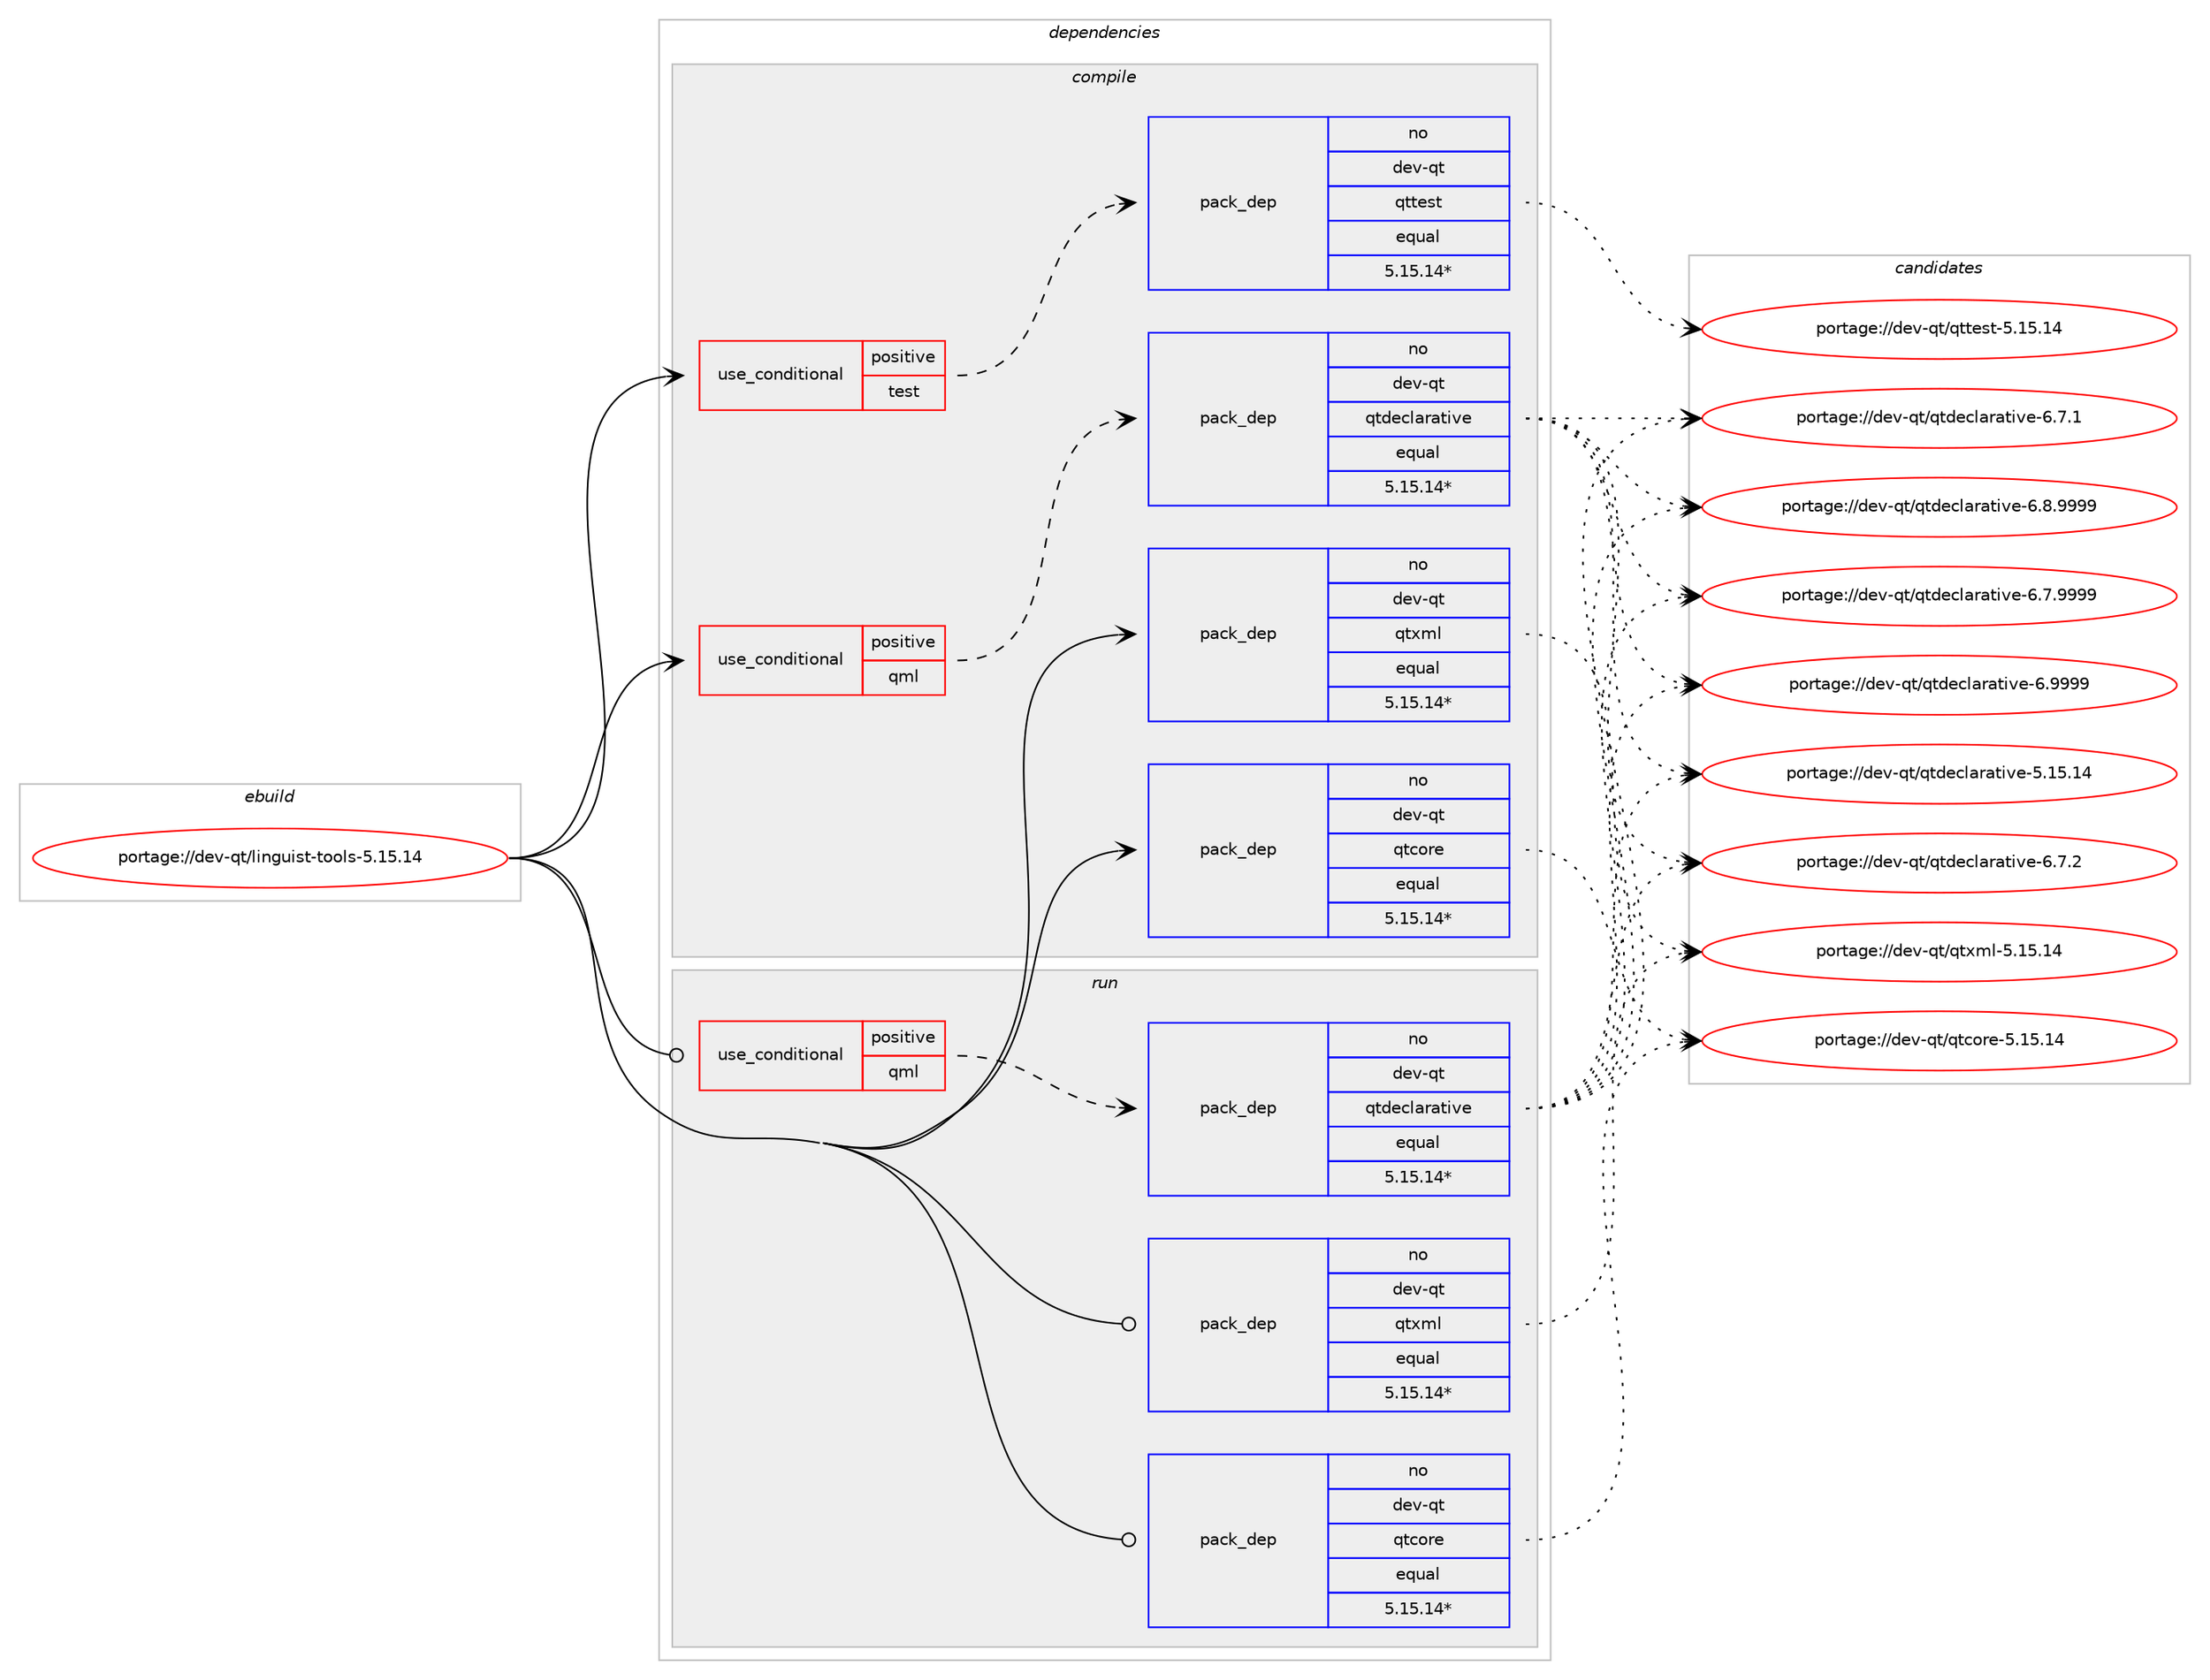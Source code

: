 digraph prolog {

# *************
# Graph options
# *************

newrank=true;
concentrate=true;
compound=true;
graph [rankdir=LR,fontname=Helvetica,fontsize=10,ranksep=1.5];#, ranksep=2.5, nodesep=0.2];
edge  [arrowhead=vee];
node  [fontname=Helvetica,fontsize=10];

# **********
# The ebuild
# **********

subgraph cluster_leftcol {
color=gray;
rank=same;
label=<<i>ebuild</i>>;
id [label="portage://dev-qt/linguist-tools-5.15.14", color=red, width=4, href="../dev-qt/linguist-tools-5.15.14.svg"];
}

# ****************
# The dependencies
# ****************

subgraph cluster_midcol {
color=gray;
label=<<i>dependencies</i>>;
subgraph cluster_compile {
fillcolor="#eeeeee";
style=filled;
label=<<i>compile</i>>;
subgraph cond40198 {
dependency84563 [label=<<TABLE BORDER="0" CELLBORDER="1" CELLSPACING="0" CELLPADDING="4"><TR><TD ROWSPAN="3" CELLPADDING="10">use_conditional</TD></TR><TR><TD>positive</TD></TR><TR><TD>qml</TD></TR></TABLE>>, shape=none, color=red];
subgraph pack43125 {
dependency84564 [label=<<TABLE BORDER="0" CELLBORDER="1" CELLSPACING="0" CELLPADDING="4" WIDTH="220"><TR><TD ROWSPAN="6" CELLPADDING="30">pack_dep</TD></TR><TR><TD WIDTH="110">no</TD></TR><TR><TD>dev-qt</TD></TR><TR><TD>qtdeclarative</TD></TR><TR><TD>equal</TD></TR><TR><TD>5.15.14*</TD></TR></TABLE>>, shape=none, color=blue];
}
dependency84563:e -> dependency84564:w [weight=20,style="dashed",arrowhead="vee"];
}
id:e -> dependency84563:w [weight=20,style="solid",arrowhead="vee"];
subgraph cond40199 {
dependency84565 [label=<<TABLE BORDER="0" CELLBORDER="1" CELLSPACING="0" CELLPADDING="4"><TR><TD ROWSPAN="3" CELLPADDING="10">use_conditional</TD></TR><TR><TD>positive</TD></TR><TR><TD>test</TD></TR></TABLE>>, shape=none, color=red];
subgraph pack43126 {
dependency84566 [label=<<TABLE BORDER="0" CELLBORDER="1" CELLSPACING="0" CELLPADDING="4" WIDTH="220"><TR><TD ROWSPAN="6" CELLPADDING="30">pack_dep</TD></TR><TR><TD WIDTH="110">no</TD></TR><TR><TD>dev-qt</TD></TR><TR><TD>qttest</TD></TR><TR><TD>equal</TD></TR><TR><TD>5.15.14*</TD></TR></TABLE>>, shape=none, color=blue];
}
dependency84565:e -> dependency84566:w [weight=20,style="dashed",arrowhead="vee"];
}
id:e -> dependency84565:w [weight=20,style="solid",arrowhead="vee"];
subgraph pack43127 {
dependency84567 [label=<<TABLE BORDER="0" CELLBORDER="1" CELLSPACING="0" CELLPADDING="4" WIDTH="220"><TR><TD ROWSPAN="6" CELLPADDING="30">pack_dep</TD></TR><TR><TD WIDTH="110">no</TD></TR><TR><TD>dev-qt</TD></TR><TR><TD>qtcore</TD></TR><TR><TD>equal</TD></TR><TR><TD>5.15.14*</TD></TR></TABLE>>, shape=none, color=blue];
}
id:e -> dependency84567:w [weight=20,style="solid",arrowhead="vee"];
subgraph pack43128 {
dependency84568 [label=<<TABLE BORDER="0" CELLBORDER="1" CELLSPACING="0" CELLPADDING="4" WIDTH="220"><TR><TD ROWSPAN="6" CELLPADDING="30">pack_dep</TD></TR><TR><TD WIDTH="110">no</TD></TR><TR><TD>dev-qt</TD></TR><TR><TD>qtxml</TD></TR><TR><TD>equal</TD></TR><TR><TD>5.15.14*</TD></TR></TABLE>>, shape=none, color=blue];
}
id:e -> dependency84568:w [weight=20,style="solid",arrowhead="vee"];
}
subgraph cluster_compileandrun {
fillcolor="#eeeeee";
style=filled;
label=<<i>compile and run</i>>;
}
subgraph cluster_run {
fillcolor="#eeeeee";
style=filled;
label=<<i>run</i>>;
subgraph cond40200 {
dependency84569 [label=<<TABLE BORDER="0" CELLBORDER="1" CELLSPACING="0" CELLPADDING="4"><TR><TD ROWSPAN="3" CELLPADDING="10">use_conditional</TD></TR><TR><TD>positive</TD></TR><TR><TD>qml</TD></TR></TABLE>>, shape=none, color=red];
subgraph pack43129 {
dependency84570 [label=<<TABLE BORDER="0" CELLBORDER="1" CELLSPACING="0" CELLPADDING="4" WIDTH="220"><TR><TD ROWSPAN="6" CELLPADDING="30">pack_dep</TD></TR><TR><TD WIDTH="110">no</TD></TR><TR><TD>dev-qt</TD></TR><TR><TD>qtdeclarative</TD></TR><TR><TD>equal</TD></TR><TR><TD>5.15.14*</TD></TR></TABLE>>, shape=none, color=blue];
}
dependency84569:e -> dependency84570:w [weight=20,style="dashed",arrowhead="vee"];
}
id:e -> dependency84569:w [weight=20,style="solid",arrowhead="odot"];
subgraph pack43130 {
dependency84571 [label=<<TABLE BORDER="0" CELLBORDER="1" CELLSPACING="0" CELLPADDING="4" WIDTH="220"><TR><TD ROWSPAN="6" CELLPADDING="30">pack_dep</TD></TR><TR><TD WIDTH="110">no</TD></TR><TR><TD>dev-qt</TD></TR><TR><TD>qtcore</TD></TR><TR><TD>equal</TD></TR><TR><TD>5.15.14*</TD></TR></TABLE>>, shape=none, color=blue];
}
id:e -> dependency84571:w [weight=20,style="solid",arrowhead="odot"];
subgraph pack43131 {
dependency84572 [label=<<TABLE BORDER="0" CELLBORDER="1" CELLSPACING="0" CELLPADDING="4" WIDTH="220"><TR><TD ROWSPAN="6" CELLPADDING="30">pack_dep</TD></TR><TR><TD WIDTH="110">no</TD></TR><TR><TD>dev-qt</TD></TR><TR><TD>qtxml</TD></TR><TR><TD>equal</TD></TR><TR><TD>5.15.14*</TD></TR></TABLE>>, shape=none, color=blue];
}
id:e -> dependency84572:w [weight=20,style="solid",arrowhead="odot"];
}
}

# **************
# The candidates
# **************

subgraph cluster_choices {
rank=same;
color=gray;
label=<<i>candidates</i>>;

subgraph choice43125 {
color=black;
nodesep=1;
choice10010111845113116471131161001019910897114971161051181014553464953464952 [label="portage://dev-qt/qtdeclarative-5.15.14", color=red, width=4,href="../dev-qt/qtdeclarative-5.15.14.svg"];
choice1001011184511311647113116100101991089711497116105118101455446554649 [label="portage://dev-qt/qtdeclarative-6.7.1", color=red, width=4,href="../dev-qt/qtdeclarative-6.7.1.svg"];
choice1001011184511311647113116100101991089711497116105118101455446554650 [label="portage://dev-qt/qtdeclarative-6.7.2", color=red, width=4,href="../dev-qt/qtdeclarative-6.7.2.svg"];
choice1001011184511311647113116100101991089711497116105118101455446554657575757 [label="portage://dev-qt/qtdeclarative-6.7.9999", color=red, width=4,href="../dev-qt/qtdeclarative-6.7.9999.svg"];
choice1001011184511311647113116100101991089711497116105118101455446564657575757 [label="portage://dev-qt/qtdeclarative-6.8.9999", color=red, width=4,href="../dev-qt/qtdeclarative-6.8.9999.svg"];
choice100101118451131164711311610010199108971149711610511810145544657575757 [label="portage://dev-qt/qtdeclarative-6.9999", color=red, width=4,href="../dev-qt/qtdeclarative-6.9999.svg"];
dependency84564:e -> choice10010111845113116471131161001019910897114971161051181014553464953464952:w [style=dotted,weight="100"];
dependency84564:e -> choice1001011184511311647113116100101991089711497116105118101455446554649:w [style=dotted,weight="100"];
dependency84564:e -> choice1001011184511311647113116100101991089711497116105118101455446554650:w [style=dotted,weight="100"];
dependency84564:e -> choice1001011184511311647113116100101991089711497116105118101455446554657575757:w [style=dotted,weight="100"];
dependency84564:e -> choice1001011184511311647113116100101991089711497116105118101455446564657575757:w [style=dotted,weight="100"];
dependency84564:e -> choice100101118451131164711311610010199108971149711610511810145544657575757:w [style=dotted,weight="100"];
}
subgraph choice43126 {
color=black;
nodesep=1;
choice10010111845113116471131161161011151164553464953464952 [label="portage://dev-qt/qttest-5.15.14", color=red, width=4,href="../dev-qt/qttest-5.15.14.svg"];
dependency84566:e -> choice10010111845113116471131161161011151164553464953464952:w [style=dotted,weight="100"];
}
subgraph choice43127 {
color=black;
nodesep=1;
choice1001011184511311647113116991111141014553464953464952 [label="portage://dev-qt/qtcore-5.15.14", color=red, width=4,href="../dev-qt/qtcore-5.15.14.svg"];
dependency84567:e -> choice1001011184511311647113116991111141014553464953464952:w [style=dotted,weight="100"];
}
subgraph choice43128 {
color=black;
nodesep=1;
choice10010111845113116471131161201091084553464953464952 [label="portage://dev-qt/qtxml-5.15.14", color=red, width=4,href="../dev-qt/qtxml-5.15.14.svg"];
dependency84568:e -> choice10010111845113116471131161201091084553464953464952:w [style=dotted,weight="100"];
}
subgraph choice43129 {
color=black;
nodesep=1;
choice10010111845113116471131161001019910897114971161051181014553464953464952 [label="portage://dev-qt/qtdeclarative-5.15.14", color=red, width=4,href="../dev-qt/qtdeclarative-5.15.14.svg"];
choice1001011184511311647113116100101991089711497116105118101455446554649 [label="portage://dev-qt/qtdeclarative-6.7.1", color=red, width=4,href="../dev-qt/qtdeclarative-6.7.1.svg"];
choice1001011184511311647113116100101991089711497116105118101455446554650 [label="portage://dev-qt/qtdeclarative-6.7.2", color=red, width=4,href="../dev-qt/qtdeclarative-6.7.2.svg"];
choice1001011184511311647113116100101991089711497116105118101455446554657575757 [label="portage://dev-qt/qtdeclarative-6.7.9999", color=red, width=4,href="../dev-qt/qtdeclarative-6.7.9999.svg"];
choice1001011184511311647113116100101991089711497116105118101455446564657575757 [label="portage://dev-qt/qtdeclarative-6.8.9999", color=red, width=4,href="../dev-qt/qtdeclarative-6.8.9999.svg"];
choice100101118451131164711311610010199108971149711610511810145544657575757 [label="portage://dev-qt/qtdeclarative-6.9999", color=red, width=4,href="../dev-qt/qtdeclarative-6.9999.svg"];
dependency84570:e -> choice10010111845113116471131161001019910897114971161051181014553464953464952:w [style=dotted,weight="100"];
dependency84570:e -> choice1001011184511311647113116100101991089711497116105118101455446554649:w [style=dotted,weight="100"];
dependency84570:e -> choice1001011184511311647113116100101991089711497116105118101455446554650:w [style=dotted,weight="100"];
dependency84570:e -> choice1001011184511311647113116100101991089711497116105118101455446554657575757:w [style=dotted,weight="100"];
dependency84570:e -> choice1001011184511311647113116100101991089711497116105118101455446564657575757:w [style=dotted,weight="100"];
dependency84570:e -> choice100101118451131164711311610010199108971149711610511810145544657575757:w [style=dotted,weight="100"];
}
subgraph choice43130 {
color=black;
nodesep=1;
choice1001011184511311647113116991111141014553464953464952 [label="portage://dev-qt/qtcore-5.15.14", color=red, width=4,href="../dev-qt/qtcore-5.15.14.svg"];
dependency84571:e -> choice1001011184511311647113116991111141014553464953464952:w [style=dotted,weight="100"];
}
subgraph choice43131 {
color=black;
nodesep=1;
choice10010111845113116471131161201091084553464953464952 [label="portage://dev-qt/qtxml-5.15.14", color=red, width=4,href="../dev-qt/qtxml-5.15.14.svg"];
dependency84572:e -> choice10010111845113116471131161201091084553464953464952:w [style=dotted,weight="100"];
}
}

}
